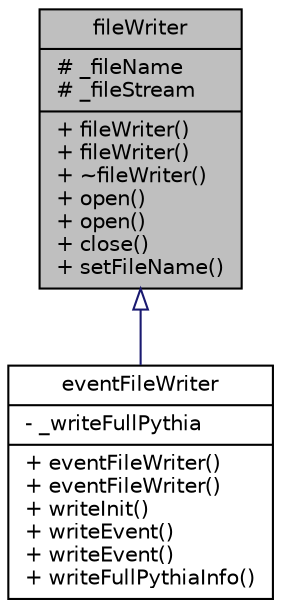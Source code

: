 digraph "fileWriter"
{
 // LATEX_PDF_SIZE
  bgcolor="transparent";
  edge [fontname="Helvetica",fontsize="10",labelfontname="Helvetica",labelfontsize="10"];
  node [fontname="Helvetica",fontsize="10",shape=record];
  Node0 [label="{fileWriter\n|# _fileName\l# _fileStream\l|+ fileWriter()\l+ fileWriter()\l+ ~fileWriter()\l+ open()\l+ open()\l+ close()\l+ setFileName()\l}",height=0.2,width=0.4,color="black", fillcolor="grey75", style="filled", fontcolor="black",tooltip=" "];
  Node0 -> Node1 [dir="back",color="midnightblue",fontsize="10",style="solid",arrowtail="onormal",fontname="Helvetica"];
  Node1 [label="{eventFileWriter\n|- _writeFullPythia\l|+ eventFileWriter()\l+ eventFileWriter()\l+ writeInit()\l+ writeEvent()\l+ writeEvent()\l+ writeFullPythiaInfo()\l}",height=0.2,width=0.4,color="black",URL="$classeventFileWriter.html",tooltip=" "];
}
